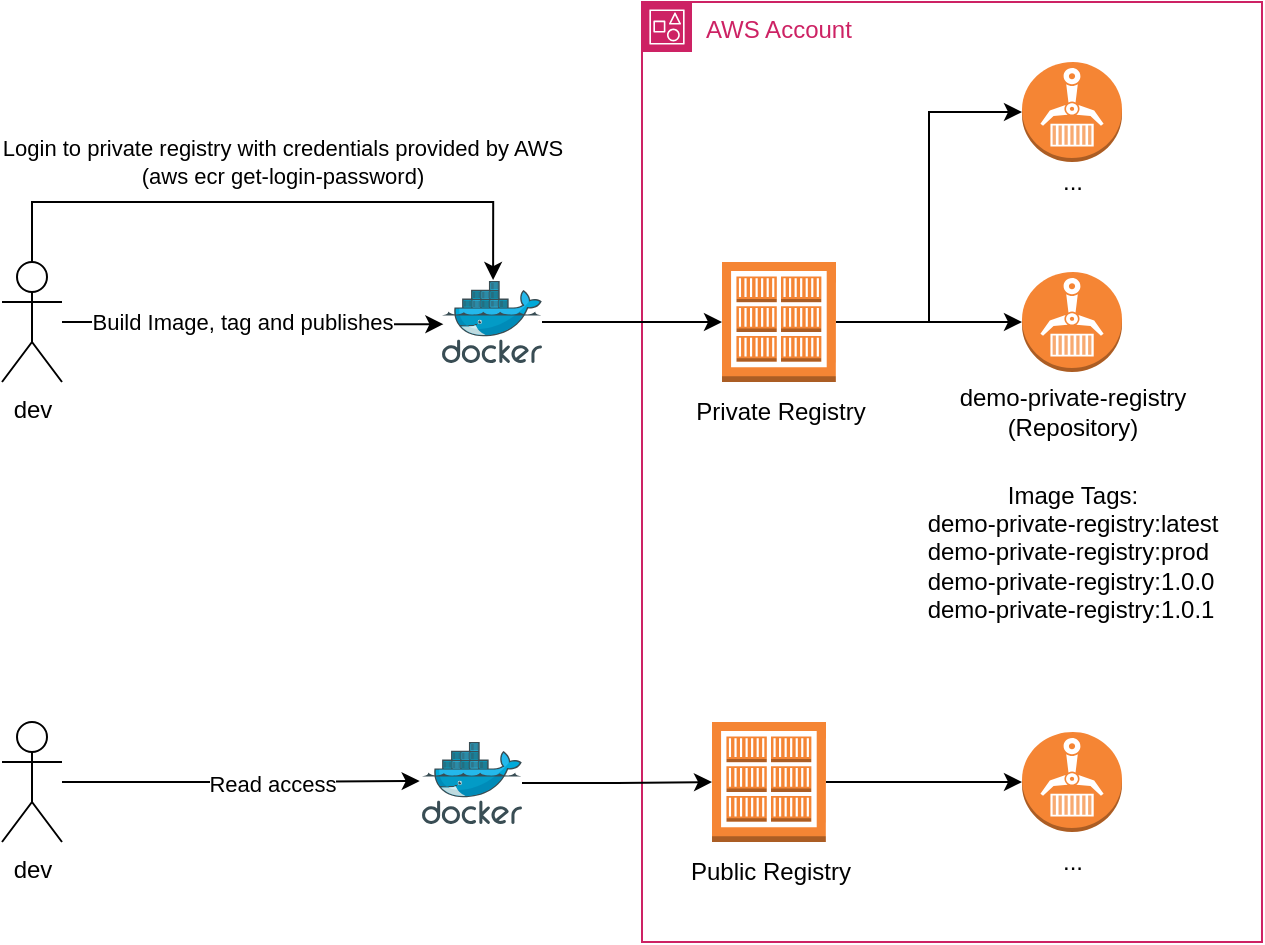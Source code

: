 <mxfile version="20.8.10" type="device"><diagram name="Page-1" id="zsQjyaOzUCXdGx22YZ9R"><mxGraphModel dx="1137" dy="703" grid="1" gridSize="10" guides="1" tooltips="1" connect="1" arrows="1" fold="1" page="1" pageScale="1" pageWidth="850" pageHeight="1100" math="0" shadow="0"><root><mxCell id="0"/><mxCell id="1" parent="0"/><mxCell id="HEHlzWB4kRyawjLp_6kz-31" value="AWS Account" style="points=[[0,0],[0.25,0],[0.5,0],[0.75,0],[1,0],[1,0.25],[1,0.5],[1,0.75],[1,1],[0.75,1],[0.5,1],[0.25,1],[0,1],[0,0.75],[0,0.5],[0,0.25]];outlineConnect=0;gradientColor=none;html=1;whiteSpace=wrap;fontSize=12;fontStyle=0;container=1;pointerEvents=0;collapsible=0;recursiveResize=0;shape=mxgraph.aws4.group;grIcon=mxgraph.aws4.group_account;strokeColor=#CD2264;fillColor=none;verticalAlign=top;align=left;spacingLeft=30;fontColor=#CD2264;dashed=0;" vertex="1" parent="1"><mxGeometry x="510" y="180" width="310" height="470" as="geometry"/></mxCell><mxCell id="HEHlzWB4kRyawjLp_6kz-1" value="" style="outlineConnect=0;dashed=0;verticalLabelPosition=bottom;verticalAlign=top;align=center;html=1;shape=mxgraph.aws3.ecr;fillColor=#F58534;gradientColor=none;" vertex="1" parent="1"><mxGeometry x="700" y="315" width="50" height="50" as="geometry"/></mxCell><mxCell id="HEHlzWB4kRyawjLp_6kz-15" style="edgeStyle=orthogonalEdgeStyle;rounded=0;orthogonalLoop=1;jettySize=auto;html=1;" edge="1" parent="1" source="HEHlzWB4kRyawjLp_6kz-2" target="HEHlzWB4kRyawjLp_6kz-1"><mxGeometry relative="1" as="geometry"/></mxCell><mxCell id="HEHlzWB4kRyawjLp_6kz-18" style="edgeStyle=orthogonalEdgeStyle;rounded=0;orthogonalLoop=1;jettySize=auto;html=1;entryX=0;entryY=0.5;entryDx=0;entryDy=0;entryPerimeter=0;" edge="1" parent="1" source="HEHlzWB4kRyawjLp_6kz-2" target="HEHlzWB4kRyawjLp_6kz-17"><mxGeometry relative="1" as="geometry"/></mxCell><mxCell id="HEHlzWB4kRyawjLp_6kz-2" value="" style="outlineConnect=0;dashed=0;verticalLabelPosition=bottom;verticalAlign=top;align=center;html=1;shape=mxgraph.aws3.ecr_registry;fillColor=#F58534;gradientColor=none;" vertex="1" parent="1"><mxGeometry x="550" y="310" width="57" height="60" as="geometry"/></mxCell><mxCell id="HEHlzWB4kRyawjLp_6kz-3" value="Private Registry" style="text;html=1;align=center;verticalAlign=middle;resizable=0;points=[];autosize=1;strokeColor=none;fillColor=none;" vertex="1" parent="1"><mxGeometry x="523.5" y="370" width="110" height="30" as="geometry"/></mxCell><mxCell id="HEHlzWB4kRyawjLp_6kz-4" value="demo-private-registry&lt;br&gt;(Repository)" style="text;html=1;align=center;verticalAlign=middle;resizable=0;points=[];autosize=1;strokeColor=none;fillColor=none;" vertex="1" parent="1"><mxGeometry x="655" y="365" width="140" height="40" as="geometry"/></mxCell><mxCell id="HEHlzWB4kRyawjLp_6kz-6" style="edgeStyle=orthogonalEdgeStyle;rounded=0;orthogonalLoop=1;jettySize=auto;html=1;entryX=0;entryY=0.5;entryDx=0;entryDy=0;entryPerimeter=0;" edge="1" parent="1" source="HEHlzWB4kRyawjLp_6kz-5" target="HEHlzWB4kRyawjLp_6kz-2"><mxGeometry relative="1" as="geometry"/></mxCell><mxCell id="HEHlzWB4kRyawjLp_6kz-5" value="" style="sketch=0;aspect=fixed;html=1;points=[];align=center;image;fontSize=12;image=img/lib/mscae/Docker.svg;" vertex="1" parent="1"><mxGeometry x="410" y="319.5" width="50" height="41" as="geometry"/></mxCell><mxCell id="HEHlzWB4kRyawjLp_6kz-13" style="edgeStyle=orthogonalEdgeStyle;rounded=0;orthogonalLoop=1;jettySize=auto;html=1;entryX=0.014;entryY=0.526;entryDx=0;entryDy=0;entryPerimeter=0;" edge="1" parent="1" source="HEHlzWB4kRyawjLp_6kz-7" target="HEHlzWB4kRyawjLp_6kz-5"><mxGeometry relative="1" as="geometry"/></mxCell><mxCell id="HEHlzWB4kRyawjLp_6kz-14" value="Build Image, tag and publishes" style="edgeLabel;html=1;align=center;verticalAlign=middle;resizable=0;points=[];" vertex="1" connectable="0" parent="HEHlzWB4kRyawjLp_6kz-13"><mxGeometry x="-0.316" y="-3" relative="1" as="geometry"><mxPoint x="24" y="-3" as="offset"/></mxGeometry></mxCell><mxCell id="HEHlzWB4kRyawjLp_6kz-20" style="edgeStyle=orthogonalEdgeStyle;rounded=0;orthogonalLoop=1;jettySize=auto;html=1;entryX=0.511;entryY=-0.012;entryDx=0;entryDy=0;entryPerimeter=0;" edge="1" parent="1" source="HEHlzWB4kRyawjLp_6kz-7" target="HEHlzWB4kRyawjLp_6kz-5"><mxGeometry relative="1" as="geometry"><Array as="points"><mxPoint x="205" y="280"/><mxPoint x="436" y="280"/></Array></mxGeometry></mxCell><mxCell id="HEHlzWB4kRyawjLp_6kz-21" value="Login to private registry with credentials provided by AWS&lt;br&gt;(aws ecr get-login-password)" style="edgeLabel;html=1;align=center;verticalAlign=middle;resizable=0;points=[];" vertex="1" connectable="0" parent="HEHlzWB4kRyawjLp_6kz-20"><mxGeometry x="0.362" y="-2" relative="1" as="geometry"><mxPoint x="-49" y="-22" as="offset"/></mxGeometry></mxCell><mxCell id="HEHlzWB4kRyawjLp_6kz-7" value="dev" style="shape=umlActor;verticalLabelPosition=bottom;verticalAlign=top;html=1;outlineConnect=0;" vertex="1" parent="1"><mxGeometry x="190" y="310" width="30" height="60" as="geometry"/></mxCell><mxCell id="HEHlzWB4kRyawjLp_6kz-16" value="Image Tags:&lt;br&gt;&lt;div style=&quot;text-align: left;&quot;&gt;&lt;span style=&quot;background-color: initial;&quot;&gt;demo-private-registry:latest&lt;/span&gt;&lt;/div&gt;&lt;div style=&quot;text-align: left;&quot;&gt;&lt;span style=&quot;background-color: initial;&quot;&gt;demo-private-registry:prod&lt;/span&gt;&lt;/div&gt;&lt;div style=&quot;text-align: left;&quot;&gt;&lt;span style=&quot;background-color: initial;&quot;&gt;demo-private-registry:1.0.0&lt;/span&gt;&lt;/div&gt;&lt;div style=&quot;text-align: left;&quot;&gt;&lt;span style=&quot;background-color: initial;&quot;&gt;demo-private-registry:1.0.1&lt;/span&gt;&lt;/div&gt;" style="text;html=1;align=center;verticalAlign=middle;resizable=0;points=[];autosize=1;strokeColor=none;fillColor=none;" vertex="1" parent="1"><mxGeometry x="640" y="410" width="170" height="90" as="geometry"/></mxCell><mxCell id="HEHlzWB4kRyawjLp_6kz-17" value="" style="outlineConnect=0;dashed=0;verticalLabelPosition=bottom;verticalAlign=top;align=center;html=1;shape=mxgraph.aws3.ecr;fillColor=#F58534;gradientColor=none;" vertex="1" parent="1"><mxGeometry x="700" y="210" width="50" height="50" as="geometry"/></mxCell><mxCell id="HEHlzWB4kRyawjLp_6kz-19" value="..." style="text;html=1;align=center;verticalAlign=middle;resizable=0;points=[];autosize=1;strokeColor=none;fillColor=none;" vertex="1" parent="1"><mxGeometry x="710" y="255" width="30" height="30" as="geometry"/></mxCell><mxCell id="HEHlzWB4kRyawjLp_6kz-26" style="edgeStyle=orthogonalEdgeStyle;rounded=0;orthogonalLoop=1;jettySize=auto;html=1;entryX=0;entryY=0.5;entryDx=0;entryDy=0;entryPerimeter=0;" edge="1" parent="1" source="HEHlzWB4kRyawjLp_6kz-23" target="HEHlzWB4kRyawjLp_6kz-25"><mxGeometry relative="1" as="geometry"/></mxCell><mxCell id="HEHlzWB4kRyawjLp_6kz-23" value="" style="outlineConnect=0;dashed=0;verticalLabelPosition=bottom;verticalAlign=top;align=center;html=1;shape=mxgraph.aws3.ecr_registry;fillColor=#F58534;gradientColor=none;" vertex="1" parent="1"><mxGeometry x="545" y="540" width="57" height="60" as="geometry"/></mxCell><mxCell id="HEHlzWB4kRyawjLp_6kz-24" value="Public Registry" style="text;html=1;align=center;verticalAlign=middle;resizable=0;points=[];autosize=1;strokeColor=none;fillColor=none;" vertex="1" parent="1"><mxGeometry x="523.5" y="600" width="100" height="30" as="geometry"/></mxCell><mxCell id="HEHlzWB4kRyawjLp_6kz-25" value="" style="outlineConnect=0;dashed=0;verticalLabelPosition=bottom;verticalAlign=top;align=center;html=1;shape=mxgraph.aws3.ecr;fillColor=#F58534;gradientColor=none;" vertex="1" parent="1"><mxGeometry x="700" y="545" width="50" height="50" as="geometry"/></mxCell><mxCell id="HEHlzWB4kRyawjLp_6kz-27" value="..." style="text;html=1;align=center;verticalAlign=middle;resizable=0;points=[];autosize=1;strokeColor=none;fillColor=none;" vertex="1" parent="1"><mxGeometry x="710" y="595" width="30" height="30" as="geometry"/></mxCell><mxCell id="HEHlzWB4kRyawjLp_6kz-35" style="edgeStyle=orthogonalEdgeStyle;rounded=0;orthogonalLoop=1;jettySize=auto;html=1;entryX=-0.023;entryY=0.476;entryDx=0;entryDy=0;entryPerimeter=0;" edge="1" parent="1" source="HEHlzWB4kRyawjLp_6kz-28" target="HEHlzWB4kRyawjLp_6kz-32"><mxGeometry relative="1" as="geometry"/></mxCell><mxCell id="HEHlzWB4kRyawjLp_6kz-39" value="Read access" style="edgeLabel;html=1;align=center;verticalAlign=middle;resizable=0;points=[];" vertex="1" connectable="0" parent="HEHlzWB4kRyawjLp_6kz-35"><mxGeometry x="0.173" y="-1" relative="1" as="geometry"><mxPoint as="offset"/></mxGeometry></mxCell><mxCell id="HEHlzWB4kRyawjLp_6kz-28" value="dev" style="shape=umlActor;verticalLabelPosition=bottom;verticalAlign=top;html=1;outlineConnect=0;" vertex="1" parent="1"><mxGeometry x="190" y="540" width="30" height="60" as="geometry"/></mxCell><mxCell id="HEHlzWB4kRyawjLp_6kz-36" style="edgeStyle=orthogonalEdgeStyle;rounded=0;orthogonalLoop=1;jettySize=auto;html=1;entryX=0;entryY=0.5;entryDx=0;entryDy=0;entryPerimeter=0;" edge="1" parent="1" source="HEHlzWB4kRyawjLp_6kz-32" target="HEHlzWB4kRyawjLp_6kz-23"><mxGeometry relative="1" as="geometry"/></mxCell><mxCell id="HEHlzWB4kRyawjLp_6kz-32" value="" style="sketch=0;aspect=fixed;html=1;points=[];align=center;image;fontSize=12;image=img/lib/mscae/Docker.svg;" vertex="1" parent="1"><mxGeometry x="400" y="550" width="50" height="41" as="geometry"/></mxCell></root></mxGraphModel></diagram></mxfile>